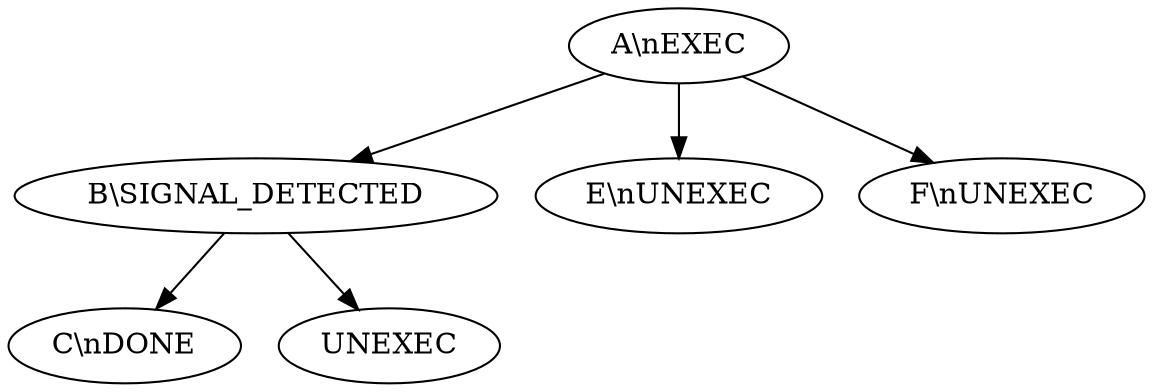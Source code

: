 digraph {
	A[label="A\\nEXEC"]; 
	B[label="B\\SIGNAL_DETECTED"]; 
	C[label="C\\nDONE"];
	D[label="UNEXEC"]; 
	E[label="E\\nUNEXEC"];
	F[label="F\\nUNEXEC"];
	
	A -> B -> C; 
	B -> D; 
	A -> E; 
	A -> F;
}